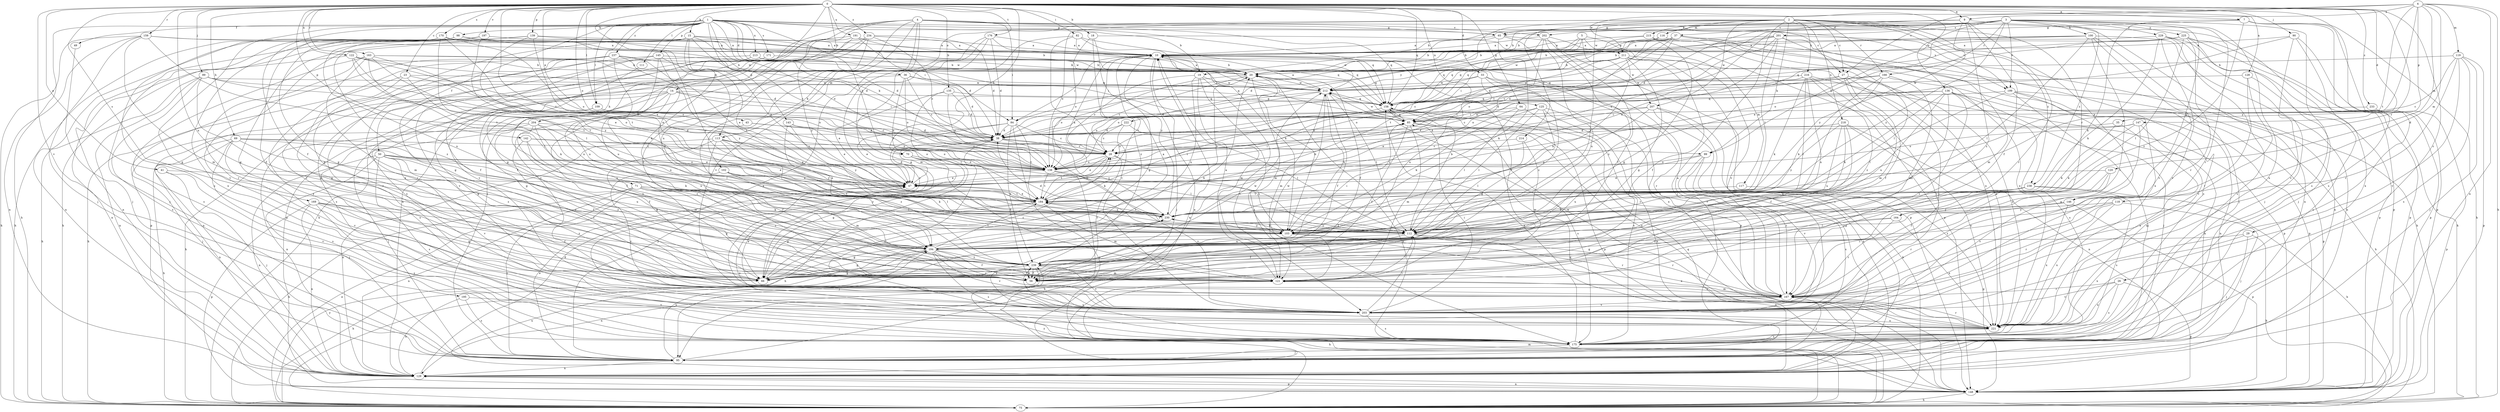 strict digraph  {
0;
1;
2;
3;
4;
5;
6;
7;
9;
10;
14;
15;
18;
19;
20;
23;
26;
27;
28;
29;
33;
35;
36;
37;
38;
41;
43;
47;
49;
50;
56;
64;
65;
66;
69;
70;
71;
75;
82;
84;
85;
89;
90;
95;
98;
99;
100;
102;
103;
109;
111;
112;
113;
116;
117;
118;
119;
120;
121;
122;
125;
128;
129;
135;
136;
138;
139;
142;
143;
145;
146;
147;
148;
158;
159;
163;
164;
166;
167;
169;
170;
171;
175;
176;
184;
191;
194;
195;
197;
199;
201;
202;
203;
204;
207;
211;
212;
213;
214;
215;
216;
218;
221;
222;
225;
229;
230;
233;
234;
237;
238;
239;
0 -> 7  [label=a];
0 -> 9  [label=a];
0 -> 14  [label=b];
0 -> 15  [label=b];
0 -> 18  [label=b];
0 -> 23  [label=c];
0 -> 26  [label=c];
0 -> 29  [label=d];
0 -> 33  [label=d];
0 -> 35  [label=d];
0 -> 41  [label=e];
0 -> 43  [label=e];
0 -> 64  [label=g];
0 -> 69  [label=h];
0 -> 70  [label=h];
0 -> 82  [label=i];
0 -> 89  [label=j];
0 -> 90  [label=j];
0 -> 109  [label=l];
0 -> 113  [label=m];
0 -> 122  [label=n];
0 -> 125  [label=n];
0 -> 128  [label=n];
0 -> 135  [label=o];
0 -> 136  [label=o];
0 -> 138  [label=o];
0 -> 139  [label=p];
0 -> 142  [label=p];
0 -> 158  [label=q];
0 -> 159  [label=r];
0 -> 163  [label=r];
0 -> 164  [label=r];
0 -> 169  [label=s];
0 -> 170  [label=s];
0 -> 176  [label=t];
0 -> 184  [label=t];
0 -> 191  [label=u];
0 -> 194  [label=u];
0 -> 195  [label=v];
0 -> 197  [label=v];
0 -> 204  [label=w];
0 -> 233  [label=z];
0 -> 234  [label=z];
1 -> 19  [label=b];
1 -> 36  [label=d];
1 -> 49  [label=f];
1 -> 50  [label=f];
1 -> 56  [label=f];
1 -> 65  [label=g];
1 -> 70  [label=h];
1 -> 71  [label=h];
1 -> 75  [label=h];
1 -> 84  [label=i];
1 -> 98  [label=k];
1 -> 99  [label=k];
1 -> 109  [label=l];
1 -> 111  [label=l];
1 -> 138  [label=o];
1 -> 143  [label=p];
1 -> 145  [label=p];
1 -> 158  [label=q];
1 -> 171  [label=s];
1 -> 175  [label=s];
1 -> 199  [label=v];
1 -> 213  [label=x];
1 -> 237  [label=z];
2 -> 27  [label=c];
2 -> 95  [label=j];
2 -> 99  [label=k];
2 -> 112  [label=l];
2 -> 113  [label=m];
2 -> 116  [label=m];
2 -> 129  [label=n];
2 -> 138  [label=o];
2 -> 146  [label=p];
2 -> 164  [label=r];
2 -> 166  [label=r];
2 -> 199  [label=v];
2 -> 207  [label=w];
2 -> 214  [label=x];
2 -> 215  [label=x];
2 -> 216  [label=x];
2 -> 218  [label=x];
2 -> 222  [label=y];
2 -> 238  [label=z];
3 -> 19  [label=b];
3 -> 20  [label=b];
3 -> 37  [label=d];
3 -> 38  [label=d];
3 -> 47  [label=e];
3 -> 99  [label=k];
3 -> 100  [label=k];
3 -> 146  [label=p];
3 -> 166  [label=r];
3 -> 167  [label=r];
3 -> 175  [label=s];
3 -> 199  [label=v];
3 -> 201  [label=v];
3 -> 202  [label=v];
3 -> 221  [label=x];
3 -> 225  [label=y];
3 -> 229  [label=y];
3 -> 230  [label=y];
3 -> 238  [label=z];
4 -> 27  [label=c];
4 -> 65  [label=g];
4 -> 75  [label=h];
4 -> 84  [label=i];
4 -> 95  [label=j];
4 -> 102  [label=k];
4 -> 129  [label=n];
4 -> 158  [label=q];
4 -> 194  [label=u];
4 -> 202  [label=v];
4 -> 203  [label=v];
4 -> 239  [label=z];
5 -> 20  [label=b];
5 -> 84  [label=i];
5 -> 117  [label=m];
5 -> 158  [label=q];
5 -> 207  [label=w];
5 -> 211  [label=w];
6 -> 9  [label=a];
6 -> 27  [label=c];
6 -> 75  [label=h];
6 -> 118  [label=m];
6 -> 119  [label=m];
6 -> 120  [label=m];
6 -> 129  [label=n];
6 -> 147  [label=p];
6 -> 184  [label=t];
6 -> 211  [label=w];
6 -> 230  [label=y];
7 -> 65  [label=g];
7 -> 75  [label=h];
7 -> 103  [label=k];
7 -> 148  [label=p];
7 -> 175  [label=s];
7 -> 239  [label=z];
9 -> 20  [label=b];
9 -> 56  [label=f];
9 -> 65  [label=g];
9 -> 138  [label=o];
9 -> 148  [label=p];
9 -> 167  [label=r];
9 -> 230  [label=y];
9 -> 239  [label=z];
10 -> 20  [label=b];
10 -> 56  [label=f];
10 -> 66  [label=g];
10 -> 84  [label=i];
10 -> 95  [label=j];
10 -> 129  [label=n];
10 -> 148  [label=p];
10 -> 158  [label=q];
10 -> 184  [label=t];
14 -> 56  [label=f];
14 -> 66  [label=g];
14 -> 75  [label=h];
14 -> 85  [label=i];
14 -> 138  [label=o];
14 -> 158  [label=q];
14 -> 175  [label=s];
14 -> 194  [label=u];
15 -> 10  [label=a];
15 -> 20  [label=b];
15 -> 28  [label=c];
15 -> 38  [label=d];
15 -> 47  [label=e];
15 -> 66  [label=g];
15 -> 75  [label=h];
15 -> 103  [label=k];
15 -> 158  [label=q];
15 -> 203  [label=v];
18 -> 138  [label=o];
18 -> 211  [label=w];
18 -> 230  [label=y];
18 -> 239  [label=z];
19 -> 28  [label=c];
19 -> 121  [label=m];
19 -> 175  [label=s];
19 -> 194  [label=u];
19 -> 203  [label=v];
19 -> 212  [label=w];
20 -> 10  [label=a];
20 -> 28  [label=c];
20 -> 56  [label=f];
20 -> 121  [label=m];
20 -> 138  [label=o];
20 -> 212  [label=w];
23 -> 66  [label=g];
23 -> 75  [label=h];
23 -> 103  [label=k];
23 -> 138  [label=o];
23 -> 212  [label=w];
26 -> 148  [label=p];
26 -> 167  [label=r];
26 -> 175  [label=s];
26 -> 203  [label=v];
26 -> 221  [label=x];
27 -> 56  [label=f];
27 -> 121  [label=m];
27 -> 138  [label=o];
27 -> 203  [label=v];
27 -> 212  [label=w];
27 -> 221  [label=x];
28 -> 47  [label=e];
28 -> 56  [label=f];
28 -> 103  [label=k];
28 -> 138  [label=o];
28 -> 184  [label=t];
29 -> 75  [label=h];
29 -> 95  [label=j];
29 -> 194  [label=u];
29 -> 221  [label=x];
33 -> 138  [label=o];
33 -> 167  [label=r];
33 -> 194  [label=u];
33 -> 212  [label=w];
33 -> 221  [label=x];
33 -> 239  [label=z];
35 -> 38  [label=d];
35 -> 103  [label=k];
35 -> 221  [label=x];
36 -> 28  [label=c];
36 -> 38  [label=d];
36 -> 129  [label=n];
36 -> 138  [label=o];
36 -> 184  [label=t];
36 -> 212  [label=w];
37 -> 10  [label=a];
37 -> 20  [label=b];
37 -> 28  [label=c];
37 -> 38  [label=d];
37 -> 138  [label=o];
37 -> 158  [label=q];
37 -> 175  [label=s];
37 -> 221  [label=x];
38 -> 28  [label=c];
38 -> 56  [label=f];
38 -> 103  [label=k];
38 -> 230  [label=y];
41 -> 47  [label=e];
41 -> 95  [label=j];
41 -> 203  [label=v];
43 -> 38  [label=d];
43 -> 95  [label=j];
43 -> 138  [label=o];
47 -> 10  [label=a];
47 -> 38  [label=d];
47 -> 184  [label=t];
49 -> 95  [label=j];
50 -> 47  [label=e];
50 -> 56  [label=f];
50 -> 95  [label=j];
50 -> 129  [label=n];
50 -> 138  [label=o];
50 -> 175  [label=s];
50 -> 194  [label=u];
50 -> 203  [label=v];
50 -> 239  [label=z];
56 -> 212  [label=w];
56 -> 239  [label=z];
64 -> 85  [label=i];
64 -> 112  [label=l];
64 -> 175  [label=s];
64 -> 230  [label=y];
65 -> 10  [label=a];
65 -> 20  [label=b];
65 -> 103  [label=k];
65 -> 148  [label=p];
65 -> 194  [label=u];
66 -> 20  [label=b];
66 -> 28  [label=c];
69 -> 28  [label=c];
69 -> 47  [label=e];
69 -> 75  [label=h];
69 -> 129  [label=n];
69 -> 175  [label=s];
69 -> 194  [label=u];
69 -> 203  [label=v];
69 -> 239  [label=z];
70 -> 66  [label=g];
70 -> 75  [label=h];
70 -> 112  [label=l];
70 -> 138  [label=o];
70 -> 221  [label=x];
71 -> 66  [label=g];
71 -> 75  [label=h];
71 -> 95  [label=j];
71 -> 103  [label=k];
71 -> 112  [label=l];
71 -> 129  [label=n];
71 -> 184  [label=t];
71 -> 230  [label=y];
71 -> 239  [label=z];
75 -> 20  [label=b];
75 -> 47  [label=e];
75 -> 121  [label=m];
75 -> 158  [label=q];
75 -> 230  [label=y];
82 -> 10  [label=a];
82 -> 66  [label=g];
82 -> 103  [label=k];
82 -> 203  [label=v];
82 -> 212  [label=w];
84 -> 28  [label=c];
84 -> 38  [label=d];
84 -> 47  [label=e];
84 -> 95  [label=j];
84 -> 148  [label=p];
84 -> 184  [label=t];
84 -> 239  [label=z];
85 -> 38  [label=d];
85 -> 56  [label=f];
85 -> 121  [label=m];
85 -> 158  [label=q];
85 -> 175  [label=s];
85 -> 212  [label=w];
85 -> 221  [label=x];
89 -> 75  [label=h];
89 -> 121  [label=m];
89 -> 129  [label=n];
89 -> 138  [label=o];
89 -> 158  [label=q];
89 -> 175  [label=s];
89 -> 212  [label=w];
90 -> 10  [label=a];
90 -> 47  [label=e];
90 -> 148  [label=p];
90 -> 203  [label=v];
90 -> 221  [label=x];
95 -> 10  [label=a];
95 -> 47  [label=e];
95 -> 129  [label=n];
95 -> 194  [label=u];
98 -> 10  [label=a];
98 -> 66  [label=g];
98 -> 95  [label=j];
98 -> 221  [label=x];
98 -> 230  [label=y];
99 -> 138  [label=o];
99 -> 167  [label=r];
99 -> 175  [label=s];
99 -> 194  [label=u];
99 -> 203  [label=v];
100 -> 10  [label=a];
100 -> 20  [label=b];
100 -> 85  [label=i];
100 -> 95  [label=j];
100 -> 112  [label=l];
100 -> 129  [label=n];
100 -> 167  [label=r];
100 -> 203  [label=v];
102 -> 47  [label=e];
102 -> 103  [label=k];
102 -> 112  [label=l];
102 -> 121  [label=m];
102 -> 203  [label=v];
103 -> 20  [label=b];
103 -> 38  [label=d];
103 -> 66  [label=g];
103 -> 167  [label=r];
103 -> 221  [label=x];
103 -> 230  [label=y];
109 -> 28  [label=c];
109 -> 66  [label=g];
109 -> 85  [label=i];
109 -> 194  [label=u];
111 -> 56  [label=f];
112 -> 20  [label=b];
112 -> 56  [label=f];
112 -> 129  [label=n];
112 -> 167  [label=r];
112 -> 184  [label=t];
112 -> 194  [label=u];
112 -> 230  [label=y];
113 -> 28  [label=c];
113 -> 47  [label=e];
113 -> 56  [label=f];
113 -> 66  [label=g];
113 -> 129  [label=n];
113 -> 138  [label=o];
113 -> 230  [label=y];
113 -> 239  [label=z];
116 -> 10  [label=a];
116 -> 47  [label=e];
116 -> 75  [label=h];
116 -> 158  [label=q];
116 -> 221  [label=x];
117 -> 148  [label=p];
117 -> 184  [label=t];
118 -> 95  [label=j];
118 -> 167  [label=r];
118 -> 221  [label=x];
118 -> 230  [label=y];
118 -> 239  [label=z];
119 -> 20  [label=b];
119 -> 28  [label=c];
119 -> 95  [label=j];
119 -> 148  [label=p];
119 -> 167  [label=r];
119 -> 175  [label=s];
119 -> 203  [label=v];
120 -> 47  [label=e];
120 -> 56  [label=f];
120 -> 66  [label=g];
120 -> 203  [label=v];
121 -> 10  [label=a];
121 -> 75  [label=h];
121 -> 112  [label=l];
121 -> 167  [label=r];
121 -> 212  [label=w];
122 -> 20  [label=b];
122 -> 38  [label=d];
122 -> 47  [label=e];
122 -> 129  [label=n];
122 -> 138  [label=o];
122 -> 184  [label=t];
125 -> 66  [label=g];
125 -> 85  [label=i];
125 -> 103  [label=k];
125 -> 112  [label=l];
125 -> 129  [label=n];
125 -> 167  [label=r];
128 -> 167  [label=r];
128 -> 175  [label=s];
128 -> 203  [label=v];
128 -> 212  [label=w];
129 -> 38  [label=d];
129 -> 148  [label=p];
135 -> 38  [label=d];
135 -> 47  [label=e];
135 -> 112  [label=l];
135 -> 138  [label=o];
135 -> 158  [label=q];
136 -> 28  [label=c];
136 -> 95  [label=j];
136 -> 103  [label=k];
136 -> 129  [label=n];
136 -> 158  [label=q];
136 -> 167  [label=r];
136 -> 175  [label=s];
136 -> 194  [label=u];
136 -> 239  [label=z];
138 -> 47  [label=e];
138 -> 75  [label=h];
138 -> 85  [label=i];
138 -> 184  [label=t];
138 -> 203  [label=v];
139 -> 10  [label=a];
139 -> 47  [label=e];
139 -> 66  [label=g];
139 -> 212  [label=w];
139 -> 230  [label=y];
139 -> 239  [label=z];
142 -> 28  [label=c];
142 -> 56  [label=f];
142 -> 103  [label=k];
142 -> 121  [label=m];
142 -> 138  [label=o];
143 -> 38  [label=d];
143 -> 47  [label=e];
143 -> 103  [label=k];
143 -> 230  [label=y];
145 -> 20  [label=b];
145 -> 47  [label=e];
145 -> 56  [label=f];
145 -> 66  [label=g];
145 -> 103  [label=k];
145 -> 194  [label=u];
146 -> 148  [label=p];
146 -> 167  [label=r];
146 -> 221  [label=x];
146 -> 230  [label=y];
147 -> 38  [label=d];
147 -> 66  [label=g];
147 -> 103  [label=k];
147 -> 138  [label=o];
147 -> 221  [label=x];
148 -> 75  [label=h];
148 -> 129  [label=n];
148 -> 158  [label=q];
148 -> 194  [label=u];
148 -> 239  [label=z];
158 -> 85  [label=i];
158 -> 148  [label=p];
158 -> 167  [label=r];
158 -> 184  [label=t];
159 -> 10  [label=a];
159 -> 38  [label=d];
159 -> 75  [label=h];
159 -> 95  [label=j];
159 -> 121  [label=m];
159 -> 129  [label=n];
159 -> 184  [label=t];
163 -> 20  [label=b];
163 -> 47  [label=e];
163 -> 85  [label=i];
163 -> 112  [label=l];
163 -> 121  [label=m];
163 -> 167  [label=r];
163 -> 175  [label=s];
163 -> 184  [label=t];
164 -> 66  [label=g];
164 -> 112  [label=l];
164 -> 167  [label=r];
164 -> 221  [label=x];
166 -> 38  [label=d];
166 -> 103  [label=k];
166 -> 112  [label=l];
166 -> 121  [label=m];
166 -> 148  [label=p];
166 -> 212  [label=w];
167 -> 10  [label=a];
167 -> 47  [label=e];
167 -> 95  [label=j];
167 -> 121  [label=m];
167 -> 203  [label=v];
169 -> 56  [label=f];
169 -> 66  [label=g];
169 -> 129  [label=n];
169 -> 148  [label=p];
169 -> 175  [label=s];
169 -> 230  [label=y];
169 -> 239  [label=z];
170 -> 10  [label=a];
170 -> 47  [label=e];
170 -> 56  [label=f];
170 -> 66  [label=g];
170 -> 75  [label=h];
170 -> 112  [label=l];
170 -> 129  [label=n];
170 -> 138  [label=o];
170 -> 212  [label=w];
171 -> 20  [label=b];
171 -> 175  [label=s];
171 -> 203  [label=v];
175 -> 95  [label=j];
175 -> 158  [label=q];
176 -> 10  [label=a];
176 -> 20  [label=b];
176 -> 38  [label=d];
176 -> 121  [label=m];
176 -> 203  [label=v];
176 -> 221  [label=x];
184 -> 28  [label=c];
184 -> 47  [label=e];
184 -> 66  [label=g];
184 -> 121  [label=m];
184 -> 175  [label=s];
184 -> 230  [label=y];
191 -> 10  [label=a];
191 -> 20  [label=b];
191 -> 38  [label=d];
191 -> 148  [label=p];
191 -> 203  [label=v];
191 -> 230  [label=y];
194 -> 10  [label=a];
194 -> 56  [label=f];
194 -> 66  [label=g];
194 -> 75  [label=h];
194 -> 85  [label=i];
194 -> 167  [label=r];
194 -> 175  [label=s];
194 -> 184  [label=t];
194 -> 203  [label=v];
194 -> 239  [label=z];
195 -> 129  [label=n];
195 -> 175  [label=s];
195 -> 203  [label=v];
197 -> 10  [label=a];
197 -> 129  [label=n];
197 -> 158  [label=q];
197 -> 184  [label=t];
197 -> 194  [label=u];
199 -> 75  [label=h];
199 -> 95  [label=j];
199 -> 112  [label=l];
199 -> 129  [label=n];
199 -> 148  [label=p];
199 -> 158  [label=q];
201 -> 10  [label=a];
201 -> 28  [label=c];
201 -> 47  [label=e];
201 -> 112  [label=l];
201 -> 121  [label=m];
201 -> 129  [label=n];
201 -> 158  [label=q];
201 -> 184  [label=t];
201 -> 212  [label=w];
202 -> 10  [label=a];
202 -> 20  [label=b];
202 -> 56  [label=f];
202 -> 184  [label=t];
202 -> 203  [label=v];
202 -> 239  [label=z];
203 -> 85  [label=i];
203 -> 112  [label=l];
203 -> 175  [label=s];
203 -> 221  [label=x];
204 -> 38  [label=d];
204 -> 56  [label=f];
204 -> 95  [label=j];
204 -> 112  [label=l];
204 -> 129  [label=n];
204 -> 194  [label=u];
204 -> 239  [label=z];
207 -> 47  [label=e];
207 -> 75  [label=h];
207 -> 85  [label=i];
207 -> 129  [label=n];
207 -> 175  [label=s];
207 -> 230  [label=y];
211 -> 20  [label=b];
211 -> 28  [label=c];
211 -> 56  [label=f];
211 -> 66  [label=g];
211 -> 85  [label=i];
211 -> 103  [label=k];
211 -> 175  [label=s];
211 -> 221  [label=x];
212 -> 10  [label=a];
212 -> 38  [label=d];
212 -> 56  [label=f];
212 -> 103  [label=k];
212 -> 112  [label=l];
212 -> 121  [label=m];
212 -> 138  [label=o];
212 -> 158  [label=q];
213 -> 20  [label=b];
213 -> 85  [label=i];
213 -> 167  [label=r];
213 -> 194  [label=u];
214 -> 28  [label=c];
214 -> 112  [label=l];
214 -> 121  [label=m];
215 -> 10  [label=a];
215 -> 38  [label=d];
215 -> 66  [label=g];
215 -> 148  [label=p];
215 -> 221  [label=x];
216 -> 103  [label=k];
216 -> 112  [label=l];
216 -> 138  [label=o];
216 -> 148  [label=p];
216 -> 194  [label=u];
216 -> 203  [label=v];
216 -> 212  [label=w];
216 -> 239  [label=z];
218 -> 38  [label=d];
218 -> 56  [label=f];
218 -> 129  [label=n];
218 -> 194  [label=u];
218 -> 221  [label=x];
218 -> 230  [label=y];
218 -> 239  [label=z];
221 -> 167  [label=r];
221 -> 175  [label=s];
221 -> 212  [label=w];
221 -> 230  [label=y];
222 -> 28  [label=c];
222 -> 38  [label=d];
222 -> 112  [label=l];
222 -> 138  [label=o];
225 -> 10  [label=a];
225 -> 75  [label=h];
225 -> 95  [label=j];
225 -> 112  [label=l];
225 -> 138  [label=o];
225 -> 148  [label=p];
225 -> 158  [label=q];
225 -> 167  [label=r];
229 -> 10  [label=a];
229 -> 95  [label=j];
229 -> 103  [label=k];
229 -> 148  [label=p];
229 -> 175  [label=s];
229 -> 203  [label=v];
230 -> 20  [label=b];
230 -> 95  [label=j];
230 -> 103  [label=k];
230 -> 112  [label=l];
230 -> 184  [label=t];
233 -> 85  [label=i];
233 -> 148  [label=p];
234 -> 10  [label=a];
234 -> 28  [label=c];
234 -> 38  [label=d];
234 -> 56  [label=f];
234 -> 66  [label=g];
234 -> 175  [label=s];
234 -> 203  [label=v];
237 -> 20  [label=b];
237 -> 148  [label=p];
237 -> 167  [label=r];
237 -> 184  [label=t];
237 -> 194  [label=u];
237 -> 203  [label=v];
237 -> 221  [label=x];
237 -> 230  [label=y];
238 -> 75  [label=h];
238 -> 103  [label=k];
238 -> 167  [label=r];
238 -> 175  [label=s];
238 -> 184  [label=t];
239 -> 56  [label=f];
239 -> 66  [label=g];
239 -> 121  [label=m];
239 -> 129  [label=n];
239 -> 175  [label=s];
239 -> 203  [label=v];
}
